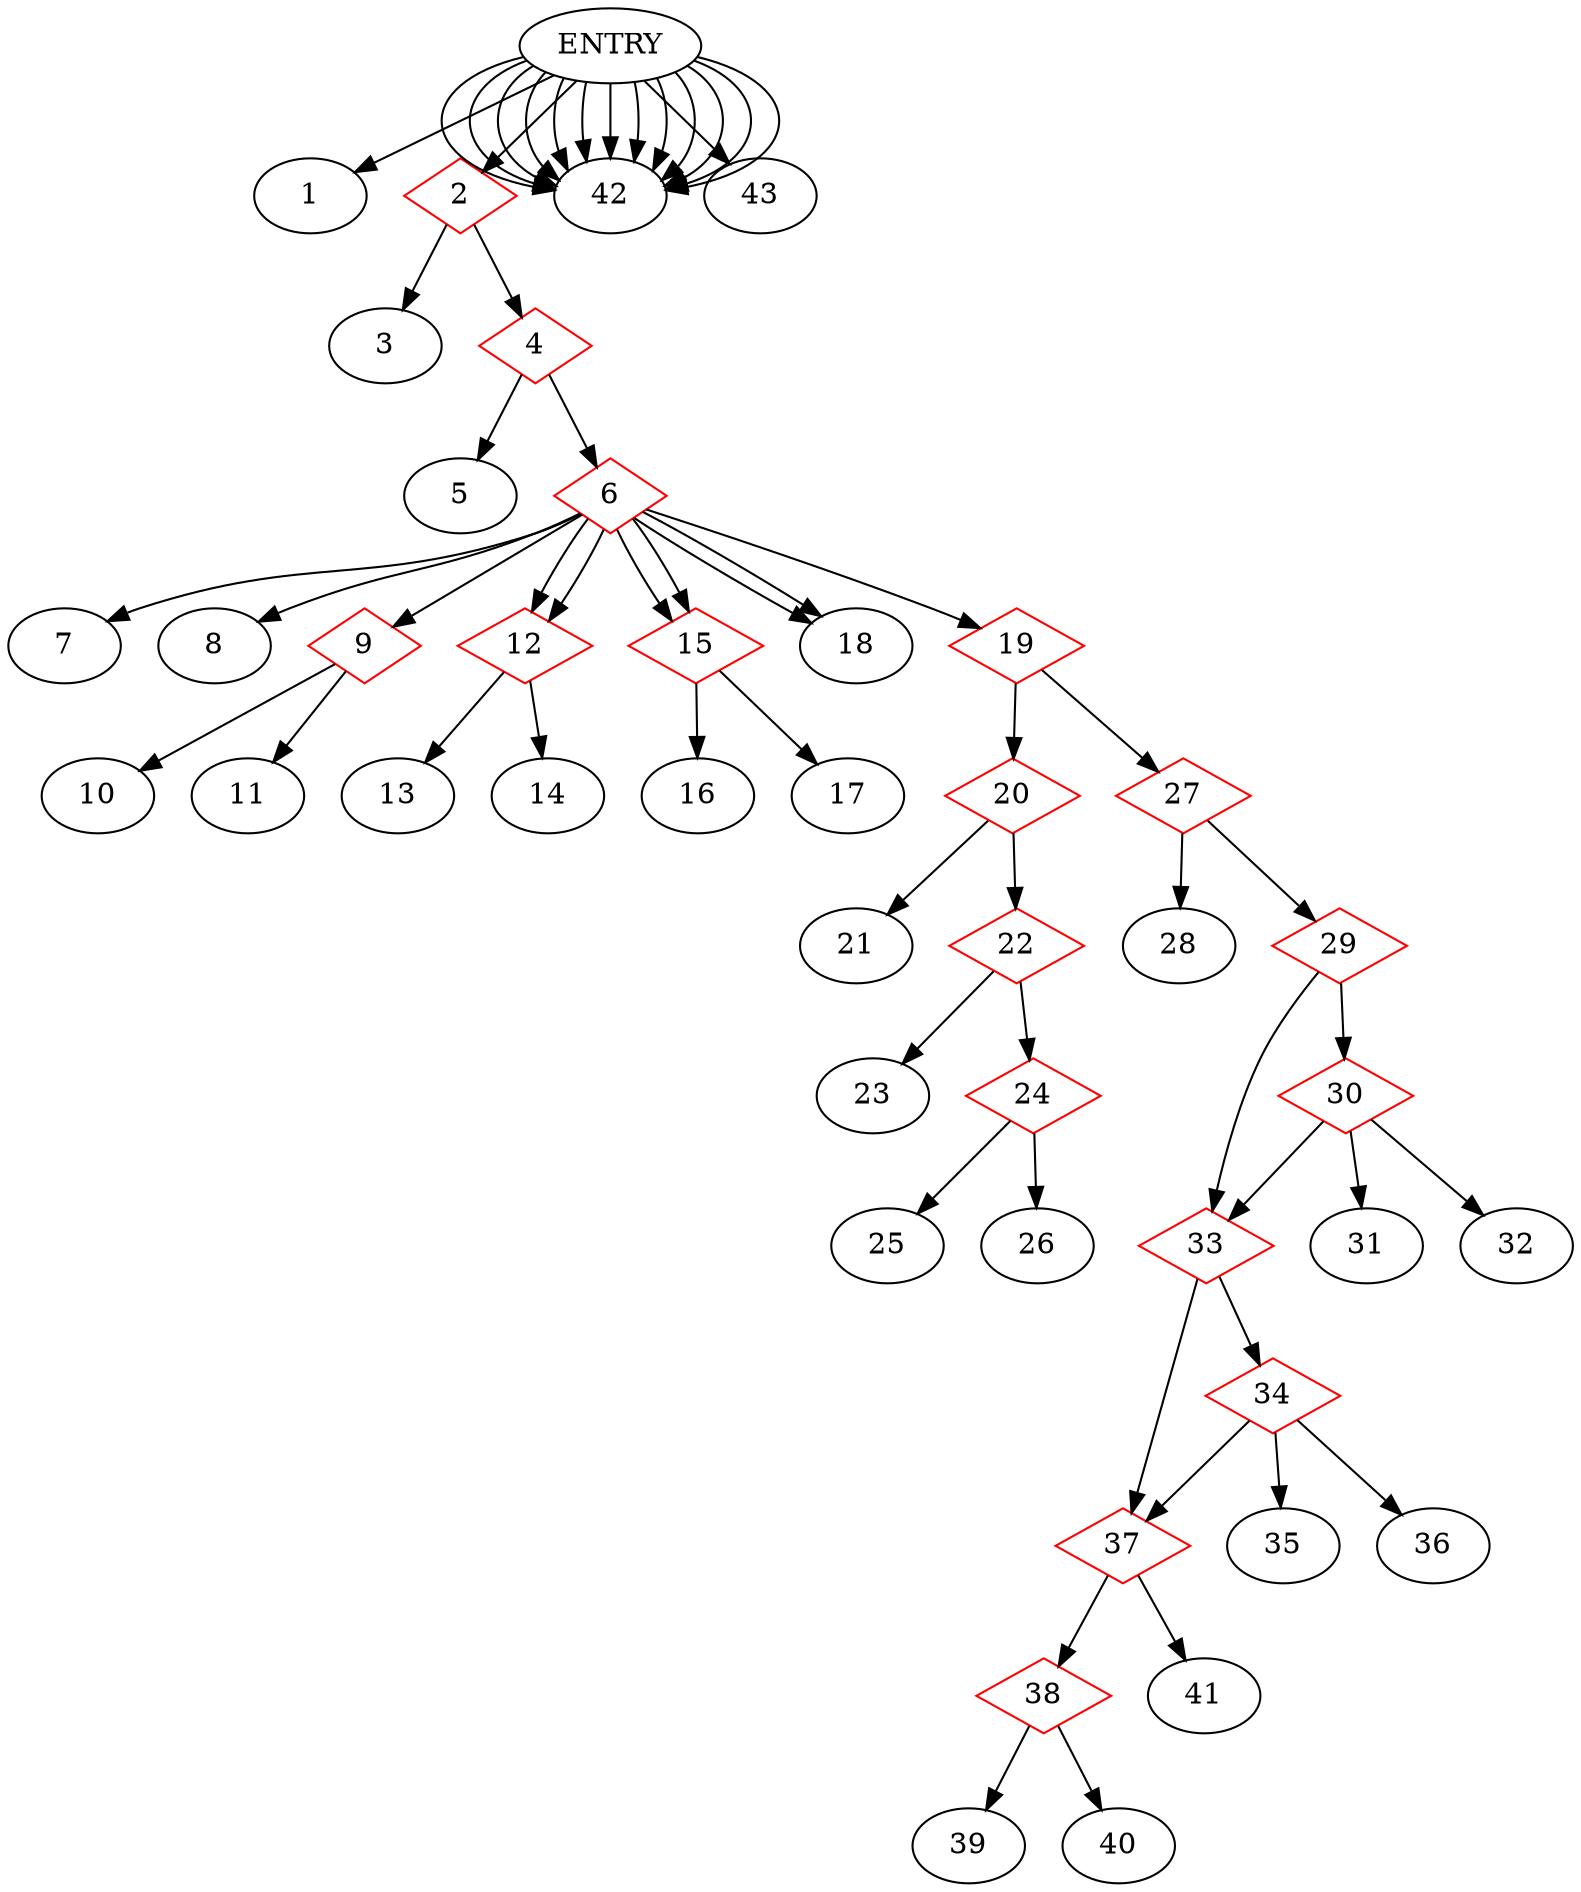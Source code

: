 digraph CDG {
ENTRY -> 1
2 [shape=diamond, color=red]
ENTRY -> 2
2-> 3
4 [shape=diamond, color=red]
2-> 4
ENTRY -> 42
4-> 5
6 [shape=diamond, color=red]
4-> 6
ENTRY -> 42
6-> 7
6-> 8
ENTRY -> 42
9 [shape=diamond, color=red]
6-> 9
9-> 10
9-> 11
12 [shape=diamond, color=red]
6-> 12
12 [shape=diamond, color=red]
6-> 12
12-> 13
12-> 14
15 [shape=diamond, color=red]
6-> 15
15 [shape=diamond, color=red]
6-> 15
15-> 16
15-> 17
6-> 18
6-> 18
19 [shape=diamond, color=red]
6-> 19
20 [shape=diamond, color=red]
19-> 20
27 [shape=diamond, color=red]
19-> 27
20-> 21
22 [shape=diamond, color=red]
20-> 22
ENTRY -> 42
22-> 23
24 [shape=diamond, color=red]
22-> 24
ENTRY -> 42
24-> 25
24-> 26
ENTRY -> 42
ENTRY -> 42
27-> 28
29 [shape=diamond, color=red]
27-> 29
ENTRY -> 42
30 [shape=diamond, color=red]
29-> 30
33 [shape=diamond, color=red]
29-> 33
30-> 31
30-> 32
ENTRY -> 42
33 [shape=diamond, color=red]
30-> 33
34 [shape=diamond, color=red]
33-> 34
37 [shape=diamond, color=red]
33-> 37
34-> 35
34-> 36
ENTRY -> 42
37 [shape=diamond, color=red]
34-> 37
38 [shape=diamond, color=red]
37-> 38
37-> 41
38-> 39
38-> 40
ENTRY -> 42
ENTRY -> 42
ENTRY -> 42
ENTRY -> 43
}

